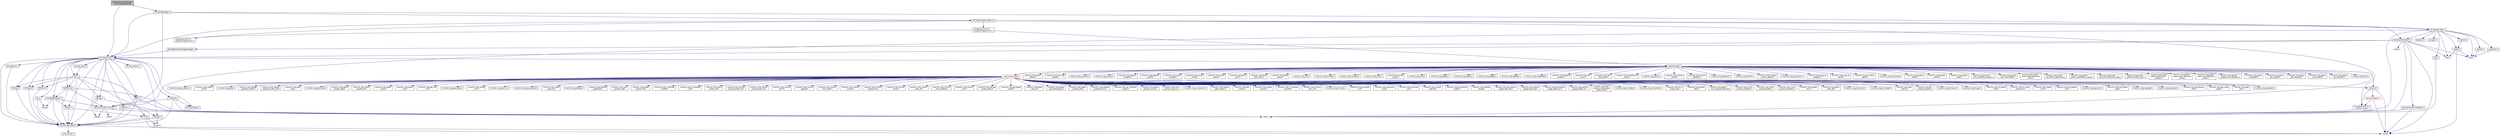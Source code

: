 digraph "libraries/AP_SerialManager/AP_SerialManager.cpp"
{
 // INTERACTIVE_SVG=YES
  edge [fontname="Helvetica",fontsize="10",labelfontname="Helvetica",labelfontsize="10"];
  node [fontname="Helvetica",fontsize="10",shape=record];
  Node1 [label="libraries/AP_SerialManager\l/AP_SerialManager.cpp",height=0.2,width=0.4,color="black", fillcolor="grey75", style="filled", fontcolor="black"];
  Node1 -> Node2 [color="midnightblue",fontsize="10",style="solid",fontname="Helvetica"];
  Node2 [label="AP_HAL/AP_HAL.h",height=0.2,width=0.4,color="black", fillcolor="white", style="filled",URL="$AP__HAL_8h.html"];
  Node2 -> Node3 [color="midnightblue",fontsize="10",style="solid",fontname="Helvetica"];
  Node3 [label="stdint.h",height=0.2,width=0.4,color="grey75", fillcolor="white", style="filled"];
  Node2 -> Node4 [color="midnightblue",fontsize="10",style="solid",fontname="Helvetica"];
  Node4 [label="stdbool.h",height=0.2,width=0.4,color="grey75", fillcolor="white", style="filled"];
  Node2 -> Node5 [color="midnightblue",fontsize="10",style="solid",fontname="Helvetica"];
  Node5 [label="AP_HAL_Namespace.h",height=0.2,width=0.4,color="black", fillcolor="white", style="filled",URL="$AP__HAL__Namespace_8h.html"];
  Node5 -> Node6 [color="midnightblue",fontsize="10",style="solid",fontname="Helvetica"];
  Node6 [label="string.h",height=0.2,width=0.4,color="grey75", fillcolor="white", style="filled"];
  Node5 -> Node7 [color="midnightblue",fontsize="10",style="solid",fontname="Helvetica"];
  Node7 [label="utility/functor.h",height=0.2,width=0.4,color="black", fillcolor="white", style="filled",URL="$functor_8h.html"];
  Node2 -> Node8 [color="midnightblue",fontsize="10",style="solid",fontname="Helvetica"];
  Node8 [label="AP_HAL_Boards.h",height=0.2,width=0.4,color="black", fillcolor="white", style="filled",URL="$AP__HAL__Boards_8h.html"];
  Node2 -> Node9 [color="midnightblue",fontsize="10",style="solid",fontname="Helvetica"];
  Node9 [label="AP_HAL_Macros.h",height=0.2,width=0.4,color="black", fillcolor="white", style="filled",URL="$AP__HAL__Macros_8h.html"];
  Node2 -> Node10 [color="midnightblue",fontsize="10",style="solid",fontname="Helvetica"];
  Node10 [label="AP_HAL_Main.h",height=0.2,width=0.4,color="black", fillcolor="white", style="filled",URL="$AP__HAL__Main_8h.html"];
  Node10 -> Node11 [color="midnightblue",fontsize="10",style="solid",fontname="Helvetica"];
  Node11 [label="HAL.h",height=0.2,width=0.4,color="black", fillcolor="white", style="filled",URL="$HAL_8h.html"];
  Node11 -> Node5 [color="midnightblue",fontsize="10",style="solid",fontname="Helvetica"];
  Node11 -> Node12 [color="midnightblue",fontsize="10",style="solid",fontname="Helvetica"];
  Node12 [label="AnalogIn.h",height=0.2,width=0.4,color="black", fillcolor="white", style="filled",URL="$AnalogIn_8h.html"];
  Node12 -> Node13 [color="midnightblue",fontsize="10",style="solid",fontname="Helvetica"];
  Node13 [label="inttypes.h",height=0.2,width=0.4,color="grey75", fillcolor="white", style="filled"];
  Node12 -> Node5 [color="midnightblue",fontsize="10",style="solid",fontname="Helvetica"];
  Node11 -> Node14 [color="midnightblue",fontsize="10",style="solid",fontname="Helvetica"];
  Node14 [label="GPIO.h",height=0.2,width=0.4,color="black", fillcolor="white", style="filled",URL="$GPIO_8h.html"];
  Node14 -> Node3 [color="midnightblue",fontsize="10",style="solid",fontname="Helvetica"];
  Node14 -> Node5 [color="midnightblue",fontsize="10",style="solid",fontname="Helvetica"];
  Node11 -> Node15 [color="midnightblue",fontsize="10",style="solid",fontname="Helvetica"];
  Node15 [label="RCInput.h",height=0.2,width=0.4,color="black", fillcolor="white", style="filled",URL="$RCInput_8h.html"];
  Node15 -> Node5 [color="midnightblue",fontsize="10",style="solid",fontname="Helvetica"];
  Node11 -> Node16 [color="midnightblue",fontsize="10",style="solid",fontname="Helvetica"];
  Node16 [label="RCOutput.h",height=0.2,width=0.4,color="black", fillcolor="white", style="filled",URL="$RCOutput_8h.html"];
  Node16 -> Node5 [color="midnightblue",fontsize="10",style="solid",fontname="Helvetica"];
  Node11 -> Node17 [color="midnightblue",fontsize="10",style="solid",fontname="Helvetica"];
  Node17 [label="SPIDriver.h",height=0.2,width=0.4,color="black", fillcolor="white", style="filled",URL="$SPIDriver_8h.html"];
  Node17 -> Node5 [color="midnightblue",fontsize="10",style="solid",fontname="Helvetica"];
  Node11 -> Node18 [color="midnightblue",fontsize="10",style="solid",fontname="Helvetica"];
  Node18 [label="Storage.h",height=0.2,width=0.4,color="black", fillcolor="white", style="filled",URL="$Storage_8h.html"];
  Node18 -> Node3 [color="midnightblue",fontsize="10",style="solid",fontname="Helvetica"];
  Node18 -> Node5 [color="midnightblue",fontsize="10",style="solid",fontname="Helvetica"];
  Node11 -> Node19 [color="midnightblue",fontsize="10",style="solid",fontname="Helvetica"];
  Node19 [label="UARTDriver.h",height=0.2,width=0.4,color="black", fillcolor="white", style="filled",URL="$UARTDriver_8h.html"];
  Node19 -> Node3 [color="midnightblue",fontsize="10",style="solid",fontname="Helvetica"];
  Node19 -> Node20 [color="midnightblue",fontsize="10",style="solid",fontname="Helvetica"];
  Node20 [label="AP_Common/AP_Common.h",height=0.2,width=0.4,color="black", fillcolor="white", style="filled",URL="$AP__Common_8h.html",tooltip="Common definitions and utility routines for the ArduPilot libraries. "];
  Node20 -> Node3 [color="midnightblue",fontsize="10",style="solid",fontname="Helvetica"];
  Node20 -> Node21 [color="midnightblue",fontsize="10",style="solid",fontname="Helvetica"];
  Node21 [label="stdlib.h",height=0.2,width=0.4,color="grey75", fillcolor="white", style="filled"];
  Node20 -> Node4 [color="midnightblue",fontsize="10",style="solid",fontname="Helvetica"];
  Node19 -> Node5 [color="midnightblue",fontsize="10",style="solid",fontname="Helvetica"];
  Node19 -> Node22 [color="midnightblue",fontsize="10",style="solid",fontname="Helvetica"];
  Node22 [label="utility/BetterStream.h",height=0.2,width=0.4,color="black", fillcolor="white", style="filled",URL="$BetterStream_8h.html"];
  Node22 -> Node23 [color="midnightblue",fontsize="10",style="solid",fontname="Helvetica"];
  Node23 [label="stdarg.h",height=0.2,width=0.4,color="grey75", fillcolor="white", style="filled"];
  Node22 -> Node20 [color="midnightblue",fontsize="10",style="solid",fontname="Helvetica"];
  Node22 -> Node5 [color="midnightblue",fontsize="10",style="solid",fontname="Helvetica"];
  Node22 -> Node24 [color="midnightblue",fontsize="10",style="solid",fontname="Helvetica"];
  Node24 [label="Stream.h",height=0.2,width=0.4,color="black", fillcolor="white", style="filled",URL="$Stream_8h.html"];
  Node24 -> Node5 [color="midnightblue",fontsize="10",style="solid",fontname="Helvetica"];
  Node24 -> Node25 [color="midnightblue",fontsize="10",style="solid",fontname="Helvetica"];
  Node25 [label="Print.h",height=0.2,width=0.4,color="black", fillcolor="white", style="filled",URL="$Print_8h.html"];
  Node25 -> Node5 [color="midnightblue",fontsize="10",style="solid",fontname="Helvetica"];
  Node25 -> Node13 [color="midnightblue",fontsize="10",style="solid",fontname="Helvetica"];
  Node25 -> Node6 [color="midnightblue",fontsize="10",style="solid",fontname="Helvetica"];
  Node2 -> Node19 [color="midnightblue",fontsize="10",style="solid",fontname="Helvetica"];
  Node2 -> Node26 [color="midnightblue",fontsize="10",style="solid",fontname="Helvetica"];
  Node26 [label="I2CDriver.h",height=0.2,width=0.4,color="black", fillcolor="white", style="filled",URL="$I2CDriver_8h.html"];
  Node26 -> Node3 [color="midnightblue",fontsize="10",style="solid",fontname="Helvetica"];
  Node26 -> Node5 [color="midnightblue",fontsize="10",style="solid",fontname="Helvetica"];
  Node2 -> Node17 [color="midnightblue",fontsize="10",style="solid",fontname="Helvetica"];
  Node2 -> Node12 [color="midnightblue",fontsize="10",style="solid",fontname="Helvetica"];
  Node2 -> Node18 [color="midnightblue",fontsize="10",style="solid",fontname="Helvetica"];
  Node2 -> Node14 [color="midnightblue",fontsize="10",style="solid",fontname="Helvetica"];
  Node2 -> Node15 [color="midnightblue",fontsize="10",style="solid",fontname="Helvetica"];
  Node2 -> Node16 [color="midnightblue",fontsize="10",style="solid",fontname="Helvetica"];
  Node2 -> Node27 [color="midnightblue",fontsize="10",style="solid",fontname="Helvetica"];
  Node27 [label="Scheduler.h",height=0.2,width=0.4,color="black", fillcolor="white", style="filled",URL="$Scheduler_8h.html"];
  Node27 -> Node3 [color="midnightblue",fontsize="10",style="solid",fontname="Helvetica"];
  Node27 -> Node20 [color="midnightblue",fontsize="10",style="solid",fontname="Helvetica"];
  Node27 -> Node8 [color="midnightblue",fontsize="10",style="solid",fontname="Helvetica"];
  Node27 -> Node5 [color="midnightblue",fontsize="10",style="solid",fontname="Helvetica"];
  Node2 -> Node28 [color="midnightblue",fontsize="10",style="solid",fontname="Helvetica"];
  Node28 [label="Semaphores.h",height=0.2,width=0.4,color="black", fillcolor="white", style="filled",URL="$Semaphores_8h.html"];
  Node28 -> Node5 [color="midnightblue",fontsize="10",style="solid",fontname="Helvetica"];
  Node2 -> Node29 [color="midnightblue",fontsize="10",style="solid",fontname="Helvetica"];
  Node29 [label="Util.h",height=0.2,width=0.4,color="black", fillcolor="white", style="filled",URL="$Util_8h.html"];
  Node29 -> Node23 [color="midnightblue",fontsize="10",style="solid",fontname="Helvetica"];
  Node29 -> Node5 [color="midnightblue",fontsize="10",style="solid",fontname="Helvetica"];
  Node2 -> Node25 [color="midnightblue",fontsize="10",style="solid",fontname="Helvetica"];
  Node2 -> Node24 [color="midnightblue",fontsize="10",style="solid",fontname="Helvetica"];
  Node2 -> Node22 [color="midnightblue",fontsize="10",style="solid",fontname="Helvetica"];
  Node2 -> Node11 [color="midnightblue",fontsize="10",style="solid",fontname="Helvetica"];
  Node1 -> Node30 [color="midnightblue",fontsize="10",style="solid",fontname="Helvetica"];
  Node30 [label="AP_SerialManager.h",height=0.2,width=0.4,color="black", fillcolor="white", style="filled",URL="$AP__SerialManager_8h.html"];
  Node30 -> Node31 [color="midnightblue",fontsize="10",style="solid",fontname="Helvetica"];
  Node31 [label="AP_Math/AP_Math.h",height=0.2,width=0.4,color="black", fillcolor="white", style="filled",URL="$AP__Math_8h.html"];
  Node31 -> Node20 [color="midnightblue",fontsize="10",style="solid",fontname="Helvetica"];
  Node31 -> Node32 [color="midnightblue",fontsize="10",style="solid",fontname="Helvetica"];
  Node32 [label="AP_Param/AP_Param.h",height=0.2,width=0.4,color="black", fillcolor="white", style="filled",URL="$AP__Param_8h.html",tooltip="A system for managing and storing variables that are of general interest to the system. "];
  Node32 -> Node2 [color="midnightblue",fontsize="10",style="solid",fontname="Helvetica"];
  Node32 -> Node33 [color="midnightblue",fontsize="10",style="solid",fontname="Helvetica"];
  Node33 [label="stddef.h",height=0.2,width=0.4,color="grey75", fillcolor="white", style="filled"];
  Node32 -> Node6 [color="midnightblue",fontsize="10",style="solid",fontname="Helvetica"];
  Node32 -> Node3 [color="midnightblue",fontsize="10",style="solid",fontname="Helvetica"];
  Node32 -> Node34 [color="midnightblue",fontsize="10",style="solid",fontname="Helvetica"];
  Node34 [label="math.h",height=0.2,width=0.4,color="grey75", fillcolor="white", style="filled"];
  Node32 -> Node35 [color="midnightblue",fontsize="10",style="solid",fontname="Helvetica"];
  Node35 [label="float.h",height=0.2,width=0.4,color="grey75", fillcolor="white", style="filled"];
  Node32 -> Node36 [color="midnightblue",fontsize="10",style="solid",fontname="Helvetica"];
  Node36 [label="AP_Progmem/AP_Progmem.h",height=0.2,width=0.4,color="black", fillcolor="white", style="filled",URL="$AP__Progmem_8h.html"];
  Node36 -> Node6 [color="midnightblue",fontsize="10",style="solid",fontname="Helvetica"];
  Node36 -> Node3 [color="midnightblue",fontsize="10",style="solid",fontname="Helvetica"];
  Node32 -> Node37 [color="midnightblue",fontsize="10",style="solid",fontname="Helvetica"];
  Node37 [label="StorageManager/StorageManager.h",height=0.2,width=0.4,color="black", fillcolor="white", style="filled",URL="$StorageManager_8h.html"];
  Node37 -> Node2 [color="midnightblue",fontsize="10",style="solid",fontname="Helvetica"];
  Node31 -> Node34 [color="midnightblue",fontsize="10",style="solid",fontname="Helvetica"];
  Node31 -> Node3 [color="midnightblue",fontsize="10",style="solid",fontname="Helvetica"];
  Node31 -> Node38 [color="midnightblue",fontsize="10",style="solid",fontname="Helvetica"];
  Node38 [label="rotations.h",height=0.2,width=0.4,color="black", fillcolor="white", style="filled",URL="$rotations_8h.html"];
  Node31 -> Node39 [color="midnightblue",fontsize="10",style="solid",fontname="Helvetica"];
  Node39 [label="vector2.h",height=0.2,width=0.4,color="black", fillcolor="white", style="filled",URL="$vector2_8h.html"];
  Node39 -> Node34 [color="midnightblue",fontsize="10",style="solid",fontname="Helvetica"];
  Node31 -> Node40 [color="midnightblue",fontsize="10",style="solid",fontname="Helvetica"];
  Node40 [label="vector3.h",height=0.2,width=0.4,color="black", fillcolor="white", style="filled",URL="$vector3_8h.html"];
  Node40 -> Node34 [color="midnightblue",fontsize="10",style="solid",fontname="Helvetica"];
  Node40 -> Node35 [color="midnightblue",fontsize="10",style="solid",fontname="Helvetica"];
  Node40 -> Node6 [color="midnightblue",fontsize="10",style="solid",fontname="Helvetica"];
  Node31 -> Node41 [color="midnightblue",fontsize="10",style="solid",fontname="Helvetica"];
  Node41 [label="matrix3.h",height=0.2,width=0.4,color="black", fillcolor="white", style="filled",URL="$matrix3_8h.html"];
  Node41 -> Node40 [color="midnightblue",fontsize="10",style="solid",fontname="Helvetica"];
  Node31 -> Node42 [color="midnightblue",fontsize="10",style="solid",fontname="Helvetica"];
  Node42 [label="quaternion.h",height=0.2,width=0.4,color="black", fillcolor="white", style="filled",URL="$quaternion_8h.html"];
  Node42 -> Node34 [color="midnightblue",fontsize="10",style="solid",fontname="Helvetica"];
  Node31 -> Node43 [color="midnightblue",fontsize="10",style="solid",fontname="Helvetica"];
  Node43 [label="polygon.h",height=0.2,width=0.4,color="black", fillcolor="white", style="filled",URL="$polygon_8h.html"];
  Node31 -> Node44 [color="midnightblue",fontsize="10",style="solid",fontname="Helvetica"];
  Node44 [label="edc.h",height=0.2,width=0.4,color="black", fillcolor="white", style="filled",URL="$edc_8h.html"];
  Node44 -> Node3 [color="midnightblue",fontsize="10",style="solid",fontname="Helvetica"];
  Node31 -> Node35 [color="midnightblue",fontsize="10",style="solid",fontname="Helvetica"];
  Node30 -> Node20 [color="midnightblue",fontsize="10",style="solid",fontname="Helvetica"];
  Node30 -> Node2 [color="midnightblue",fontsize="10",style="solid",fontname="Helvetica"];
  Node30 -> Node45 [color="midnightblue",fontsize="10",style="solid",fontname="Helvetica"];
  Node45 [label="GCS_MAVLink/GCS_MAVLink.h",height=0.2,width=0.4,color="black", fillcolor="white", style="filled",URL="$GCS__MAVLink_8h.html",tooltip="One size fits all header for MAVLink integration. "];
  Node45 -> Node2 [color="midnightblue",fontsize="10",style="solid",fontname="Helvetica"];
  Node45 -> Node32 [color="midnightblue",fontsize="10",style="solid",fontname="Helvetica"];
  Node45 -> Node31 [color="midnightblue",fontsize="10",style="solid",fontname="Helvetica"];
  Node45 -> Node46 [color="midnightblue",fontsize="10",style="solid",fontname="Helvetica"];
  Node46 [label="include/mavlink/v1.0\l/ardupilotmega/version.h",height=0.2,width=0.4,color="black", fillcolor="white", style="filled",URL="$ardupilotmega_2version_8h.html",tooltip="MAVLink comm protocol built from ardupilotmega.xml. "];
  Node45 -> Node47 [color="midnightblue",fontsize="10",style="solid",fontname="Helvetica"];
  Node47 [label="include/mavlink/v1.0\l/mavlink_types.h",height=0.2,width=0.4,color="black", fillcolor="white", style="filled",URL="$mavlink__types_8h.html"];
  Node47 -> Node3 [color="midnightblue",fontsize="10",style="solid",fontname="Helvetica"];
  Node45 -> Node48 [color="midnightblue",fontsize="10",style="solid",fontname="Helvetica"];
  Node48 [label="include/mavlink/v1.0\l/ardupilotmega/mavlink.h",height=0.2,width=0.4,color="black", fillcolor="white", style="filled",URL="$ardupilotmega_2mavlink_8h.html",tooltip="MAVLink comm protocol built from ardupilotmega.xml. "];
  Node48 -> Node46 [color="midnightblue",fontsize="10",style="solid",fontname="Helvetica"];
  Node48 -> Node49 [color="midnightblue",fontsize="10",style="solid",fontname="Helvetica"];
  Node49 [label="ardupilotmega.h",height=0.2,width=0.4,color="black", fillcolor="white", style="filled",URL="$ardupilotmega_8h.html",tooltip="MAVLink comm protocol generated from ardupilotmega.xml. "];
  Node49 -> Node50 [color="midnightblue",fontsize="10",style="solid",fontname="Helvetica"];
  Node50 [label="../protocol.h",height=0.2,width=0.4,color="black", fillcolor="white", style="filled",URL="$protocol_8h.html"];
  Node50 -> Node6 [color="midnightblue",fontsize="10",style="solid",fontname="Helvetica"];
  Node50 -> Node47 [color="midnightblue",fontsize="10",style="solid",fontname="Helvetica"];
  Node50 -> Node51 [color="midnightblue",fontsize="10",style="solid",fontname="Helvetica"];
  Node51 [label="mavlink_helpers.h",height=0.2,width=0.4,color="red", fillcolor="white", style="filled",URL="$mavlink__helpers_8h.html"];
  Node51 -> Node6 [color="midnightblue",fontsize="10",style="solid",fontname="Helvetica"];
  Node51 -> Node47 [color="midnightblue",fontsize="10",style="solid",fontname="Helvetica"];
  Node49 -> Node52 [color="midnightblue",fontsize="10",style="solid",fontname="Helvetica"];
  Node52 [label="../common/common.h",height=0.2,width=0.4,color="red", fillcolor="white", style="filled",URL="$common_8h.html",tooltip="MAVLink comm protocol generated from common.xml. "];
  Node52 -> Node50 [color="midnightblue",fontsize="10",style="solid",fontname="Helvetica"];
  Node52 -> Node53 [color="midnightblue",fontsize="10",style="solid",fontname="Helvetica"];
  Node53 [label="./mavlink_msg_heartbeat.h",height=0.2,width=0.4,color="black", fillcolor="white", style="filled",URL="$mavlink__msg__heartbeat_8h.html"];
  Node52 -> Node54 [color="midnightblue",fontsize="10",style="solid",fontname="Helvetica"];
  Node54 [label="./mavlink_msg_sys_status.h",height=0.2,width=0.4,color="black", fillcolor="white", style="filled",URL="$mavlink__msg__sys__status_8h.html"];
  Node52 -> Node55 [color="midnightblue",fontsize="10",style="solid",fontname="Helvetica"];
  Node55 [label="./mavlink_msg_system\l_time.h",height=0.2,width=0.4,color="black", fillcolor="white", style="filled",URL="$mavlink__msg__system__time_8h.html"];
  Node52 -> Node56 [color="midnightblue",fontsize="10",style="solid",fontname="Helvetica"];
  Node56 [label="./mavlink_msg_ping.h",height=0.2,width=0.4,color="black", fillcolor="white", style="filled",URL="$mavlink__msg__ping_8h.html"];
  Node52 -> Node57 [color="midnightblue",fontsize="10",style="solid",fontname="Helvetica"];
  Node57 [label="./mavlink_msg_change\l_operator_control.h",height=0.2,width=0.4,color="black", fillcolor="white", style="filled",URL="$mavlink__msg__change__operator__control_8h.html"];
  Node52 -> Node58 [color="midnightblue",fontsize="10",style="solid",fontname="Helvetica"];
  Node58 [label="./mavlink_msg_change\l_operator_control_ack.h",height=0.2,width=0.4,color="black", fillcolor="white", style="filled",URL="$mavlink__msg__change__operator__control__ack_8h.html"];
  Node52 -> Node59 [color="midnightblue",fontsize="10",style="solid",fontname="Helvetica"];
  Node59 [label="./mavlink_msg_auth\l_key.h",height=0.2,width=0.4,color="black", fillcolor="white", style="filled",URL="$mavlink__msg__auth__key_8h.html"];
  Node52 -> Node60 [color="midnightblue",fontsize="10",style="solid",fontname="Helvetica"];
  Node60 [label="./mavlink_msg_set_mode.h",height=0.2,width=0.4,color="black", fillcolor="white", style="filled",URL="$mavlink__msg__set__mode_8h.html"];
  Node52 -> Node61 [color="midnightblue",fontsize="10",style="solid",fontname="Helvetica"];
  Node61 [label="./mavlink_msg_param\l_request_read.h",height=0.2,width=0.4,color="black", fillcolor="white", style="filled",URL="$mavlink__msg__param__request__read_8h.html"];
  Node52 -> Node62 [color="midnightblue",fontsize="10",style="solid",fontname="Helvetica"];
  Node62 [label="./mavlink_msg_param\l_request_list.h",height=0.2,width=0.4,color="black", fillcolor="white", style="filled",URL="$mavlink__msg__param__request__list_8h.html"];
  Node52 -> Node63 [color="midnightblue",fontsize="10",style="solid",fontname="Helvetica"];
  Node63 [label="./mavlink_msg_param\l_value.h",height=0.2,width=0.4,color="black", fillcolor="white", style="filled",URL="$mavlink__msg__param__value_8h.html"];
  Node52 -> Node64 [color="midnightblue",fontsize="10",style="solid",fontname="Helvetica"];
  Node64 [label="./mavlink_msg_param\l_set.h",height=0.2,width=0.4,color="black", fillcolor="white", style="filled",URL="$mavlink__msg__param__set_8h.html"];
  Node52 -> Node65 [color="midnightblue",fontsize="10",style="solid",fontname="Helvetica"];
  Node65 [label="./mavlink_msg_gps_raw\l_int.h",height=0.2,width=0.4,color="black", fillcolor="white", style="filled",URL="$mavlink__msg__gps__raw__int_8h.html"];
  Node52 -> Node66 [color="midnightblue",fontsize="10",style="solid",fontname="Helvetica"];
  Node66 [label="./mavlink_msg_gps_status.h",height=0.2,width=0.4,color="black", fillcolor="white", style="filled",URL="$mavlink__msg__gps__status_8h.html"];
  Node52 -> Node67 [color="midnightblue",fontsize="10",style="solid",fontname="Helvetica"];
  Node67 [label="./mavlink_msg_scaled\l_imu.h",height=0.2,width=0.4,color="black", fillcolor="white", style="filled",URL="$mavlink__msg__scaled__imu_8h.html"];
  Node52 -> Node68 [color="midnightblue",fontsize="10",style="solid",fontname="Helvetica"];
  Node68 [label="./mavlink_msg_raw_imu.h",height=0.2,width=0.4,color="black", fillcolor="white", style="filled",URL="$mavlink__msg__raw__imu_8h.html"];
  Node52 -> Node69 [color="midnightblue",fontsize="10",style="solid",fontname="Helvetica"];
  Node69 [label="./mavlink_msg_raw_pressure.h",height=0.2,width=0.4,color="black", fillcolor="white", style="filled",URL="$mavlink__msg__raw__pressure_8h.html"];
  Node52 -> Node70 [color="midnightblue",fontsize="10",style="solid",fontname="Helvetica"];
  Node70 [label="./mavlink_msg_scaled\l_pressure.h",height=0.2,width=0.4,color="black", fillcolor="white", style="filled",URL="$mavlink__msg__scaled__pressure_8h.html"];
  Node52 -> Node71 [color="midnightblue",fontsize="10",style="solid",fontname="Helvetica"];
  Node71 [label="./mavlink_msg_attitude.h",height=0.2,width=0.4,color="black", fillcolor="white", style="filled",URL="$mavlink__msg__attitude_8h.html"];
  Node52 -> Node72 [color="midnightblue",fontsize="10",style="solid",fontname="Helvetica"];
  Node72 [label="./mavlink_msg_attitude\l_quaternion.h",height=0.2,width=0.4,color="black", fillcolor="white", style="filled",URL="$mavlink__msg__attitude__quaternion_8h.html"];
  Node52 -> Node73 [color="midnightblue",fontsize="10",style="solid",fontname="Helvetica"];
  Node73 [label="./mavlink_msg_local\l_position_ned.h",height=0.2,width=0.4,color="black", fillcolor="white", style="filled",URL="$mavlink__msg__local__position__ned_8h.html"];
  Node52 -> Node74 [color="midnightblue",fontsize="10",style="solid",fontname="Helvetica"];
  Node74 [label="./mavlink_msg_global\l_position_int.h",height=0.2,width=0.4,color="black", fillcolor="white", style="filled",URL="$mavlink__msg__global__position__int_8h.html"];
  Node52 -> Node75 [color="midnightblue",fontsize="10",style="solid",fontname="Helvetica"];
  Node75 [label="./mavlink_msg_rc_channels\l_scaled.h",height=0.2,width=0.4,color="black", fillcolor="white", style="filled",URL="$mavlink__msg__rc__channels__scaled_8h.html"];
  Node52 -> Node76 [color="midnightblue",fontsize="10",style="solid",fontname="Helvetica"];
  Node76 [label="./mavlink_msg_rc_channels\l_raw.h",height=0.2,width=0.4,color="black", fillcolor="white", style="filled",URL="$mavlink__msg__rc__channels__raw_8h.html"];
  Node52 -> Node77 [color="midnightblue",fontsize="10",style="solid",fontname="Helvetica"];
  Node77 [label="./mavlink_msg_servo\l_output_raw.h",height=0.2,width=0.4,color="black", fillcolor="white", style="filled",URL="$mavlink__msg__servo__output__raw_8h.html"];
  Node52 -> Node78 [color="midnightblue",fontsize="10",style="solid",fontname="Helvetica"];
  Node78 [label="./mavlink_msg_mission\l_request_partial_list.h",height=0.2,width=0.4,color="black", fillcolor="white", style="filled",URL="$mavlink__msg__mission__request__partial__list_8h.html"];
  Node52 -> Node79 [color="midnightblue",fontsize="10",style="solid",fontname="Helvetica"];
  Node79 [label="./mavlink_msg_mission\l_write_partial_list.h",height=0.2,width=0.4,color="black", fillcolor="white", style="filled",URL="$mavlink__msg__mission__write__partial__list_8h.html"];
  Node52 -> Node80 [color="midnightblue",fontsize="10",style="solid",fontname="Helvetica"];
  Node80 [label="./mavlink_msg_mission\l_item.h",height=0.2,width=0.4,color="black", fillcolor="white", style="filled",URL="$mavlink__msg__mission__item_8h.html"];
  Node52 -> Node81 [color="midnightblue",fontsize="10",style="solid",fontname="Helvetica"];
  Node81 [label="./mavlink_msg_mission\l_request.h",height=0.2,width=0.4,color="black", fillcolor="white", style="filled",URL="$mavlink__msg__mission__request_8h.html"];
  Node52 -> Node82 [color="midnightblue",fontsize="10",style="solid",fontname="Helvetica"];
  Node82 [label="./mavlink_msg_mission\l_set_current.h",height=0.2,width=0.4,color="black", fillcolor="white", style="filled",URL="$mavlink__msg__mission__set__current_8h.html"];
  Node52 -> Node83 [color="midnightblue",fontsize="10",style="solid",fontname="Helvetica"];
  Node83 [label="./mavlink_msg_mission\l_current.h",height=0.2,width=0.4,color="black", fillcolor="white", style="filled",URL="$mavlink__msg__mission__current_8h.html"];
  Node52 -> Node84 [color="midnightblue",fontsize="10",style="solid",fontname="Helvetica"];
  Node84 [label="./mavlink_msg_mission\l_request_list.h",height=0.2,width=0.4,color="black", fillcolor="white", style="filled",URL="$mavlink__msg__mission__request__list_8h.html"];
  Node52 -> Node85 [color="midnightblue",fontsize="10",style="solid",fontname="Helvetica"];
  Node85 [label="./mavlink_msg_mission\l_count.h",height=0.2,width=0.4,color="black", fillcolor="white", style="filled",URL="$mavlink__msg__mission__count_8h.html"];
  Node52 -> Node86 [color="midnightblue",fontsize="10",style="solid",fontname="Helvetica"];
  Node86 [label="./mavlink_msg_mission\l_clear_all.h",height=0.2,width=0.4,color="black", fillcolor="white", style="filled",URL="$mavlink__msg__mission__clear__all_8h.html"];
  Node52 -> Node87 [color="midnightblue",fontsize="10",style="solid",fontname="Helvetica"];
  Node87 [label="./mavlink_msg_mission\l_item_reached.h",height=0.2,width=0.4,color="black", fillcolor="white", style="filled",URL="$mavlink__msg__mission__item__reached_8h.html"];
  Node52 -> Node88 [color="midnightblue",fontsize="10",style="solid",fontname="Helvetica"];
  Node88 [label="./mavlink_msg_mission\l_ack.h",height=0.2,width=0.4,color="black", fillcolor="white", style="filled",URL="$mavlink__msg__mission__ack_8h.html"];
  Node52 -> Node89 [color="midnightblue",fontsize="10",style="solid",fontname="Helvetica"];
  Node89 [label="./mavlink_msg_set_gps\l_global_origin.h",height=0.2,width=0.4,color="black", fillcolor="white", style="filled",URL="$mavlink__msg__set__gps__global__origin_8h.html"];
  Node52 -> Node90 [color="midnightblue",fontsize="10",style="solid",fontname="Helvetica"];
  Node90 [label="./mavlink_msg_gps_global\l_origin.h",height=0.2,width=0.4,color="black", fillcolor="white", style="filled",URL="$mavlink__msg__gps__global__origin_8h.html"];
  Node52 -> Node91 [color="midnightblue",fontsize="10",style="solid",fontname="Helvetica"];
  Node91 [label="./mavlink_msg_param\l_map_rc.h",height=0.2,width=0.4,color="black", fillcolor="white", style="filled",URL="$mavlink__msg__param__map__rc_8h.html"];
  Node52 -> Node92 [color="midnightblue",fontsize="10",style="solid",fontname="Helvetica"];
  Node92 [label="./mavlink_msg_safety\l_set_allowed_area.h",height=0.2,width=0.4,color="black", fillcolor="white", style="filled",URL="$mavlink__msg__safety__set__allowed__area_8h.html"];
  Node52 -> Node93 [color="midnightblue",fontsize="10",style="solid",fontname="Helvetica"];
  Node93 [label="./mavlink_msg_safety\l_allowed_area.h",height=0.2,width=0.4,color="black", fillcolor="white", style="filled",URL="$mavlink__msg__safety__allowed__area_8h.html"];
  Node52 -> Node94 [color="midnightblue",fontsize="10",style="solid",fontname="Helvetica"];
  Node94 [label="./mavlink_msg_attitude\l_quaternion_cov.h",height=0.2,width=0.4,color="black", fillcolor="white", style="filled",URL="$mavlink__msg__attitude__quaternion__cov_8h.html"];
  Node52 -> Node95 [color="midnightblue",fontsize="10",style="solid",fontname="Helvetica"];
  Node95 [label="./mavlink_msg_nav_controller\l_output.h",height=0.2,width=0.4,color="black", fillcolor="white", style="filled",URL="$mavlink__msg__nav__controller__output_8h.html"];
  Node52 -> Node96 [color="midnightblue",fontsize="10",style="solid",fontname="Helvetica"];
  Node96 [label="./mavlink_msg_global\l_position_int_cov.h",height=0.2,width=0.4,color="black", fillcolor="white", style="filled",URL="$mavlink__msg__global__position__int__cov_8h.html"];
  Node52 -> Node97 [color="midnightblue",fontsize="10",style="solid",fontname="Helvetica"];
  Node97 [label="./mavlink_msg_local\l_position_ned_cov.h",height=0.2,width=0.4,color="black", fillcolor="white", style="filled",URL="$mavlink__msg__local__position__ned__cov_8h.html"];
  Node52 -> Node98 [color="midnightblue",fontsize="10",style="solid",fontname="Helvetica"];
  Node98 [label="./mavlink_msg_rc_channels.h",height=0.2,width=0.4,color="black", fillcolor="white", style="filled",URL="$mavlink__msg__rc__channels_8h.html"];
  Node52 -> Node99 [color="midnightblue",fontsize="10",style="solid",fontname="Helvetica"];
  Node99 [label="./mavlink_msg_request\l_data_stream.h",height=0.2,width=0.4,color="black", fillcolor="white", style="filled",URL="$mavlink__msg__request__data__stream_8h.html"];
  Node52 -> Node100 [color="midnightblue",fontsize="10",style="solid",fontname="Helvetica"];
  Node100 [label="./mavlink_msg_data\l_stream.h",height=0.2,width=0.4,color="black", fillcolor="white", style="filled",URL="$mavlink__msg__data__stream_8h.html"];
  Node52 -> Node101 [color="midnightblue",fontsize="10",style="solid",fontname="Helvetica"];
  Node101 [label="./mavlink_msg_manual\l_control.h",height=0.2,width=0.4,color="black", fillcolor="white", style="filled",URL="$mavlink__msg__manual__control_8h.html"];
  Node52 -> Node102 [color="midnightblue",fontsize="10",style="solid",fontname="Helvetica"];
  Node102 [label="./mavlink_msg_rc_channels\l_override.h",height=0.2,width=0.4,color="black", fillcolor="white", style="filled",URL="$mavlink__msg__rc__channels__override_8h.html"];
  Node52 -> Node103 [color="midnightblue",fontsize="10",style="solid",fontname="Helvetica"];
  Node103 [label="./mavlink_msg_mission\l_item_int.h",height=0.2,width=0.4,color="black", fillcolor="white", style="filled",URL="$mavlink__msg__mission__item__int_8h.html"];
  Node52 -> Node104 [color="midnightblue",fontsize="10",style="solid",fontname="Helvetica"];
  Node104 [label="./mavlink_msg_vfr_hud.h",height=0.2,width=0.4,color="black", fillcolor="white", style="filled",URL="$mavlink__msg__vfr__hud_8h.html"];
  Node52 -> Node105 [color="midnightblue",fontsize="10",style="solid",fontname="Helvetica"];
  Node105 [label="./mavlink_msg_command\l_int.h",height=0.2,width=0.4,color="black", fillcolor="white", style="filled",URL="$mavlink__msg__command__int_8h.html"];
  Node52 -> Node106 [color="midnightblue",fontsize="10",style="solid",fontname="Helvetica"];
  Node106 [label="./mavlink_msg_command\l_long.h",height=0.2,width=0.4,color="black", fillcolor="white", style="filled",URL="$mavlink__msg__command__long_8h.html"];
  Node52 -> Node107 [color="midnightblue",fontsize="10",style="solid",fontname="Helvetica"];
  Node107 [label="./mavlink_msg_command\l_ack.h",height=0.2,width=0.4,color="black", fillcolor="white", style="filled",URL="$mavlink__msg__command__ack_8h.html"];
  Node52 -> Node108 [color="midnightblue",fontsize="10",style="solid",fontname="Helvetica"];
  Node108 [label="./mavlink_msg_manual\l_setpoint.h",height=0.2,width=0.4,color="black", fillcolor="white", style="filled",URL="$mavlink__msg__manual__setpoint_8h.html"];
  Node52 -> Node109 [color="midnightblue",fontsize="10",style="solid",fontname="Helvetica"];
  Node109 [label="./mavlink_msg_set_attitude\l_target.h",height=0.2,width=0.4,color="black", fillcolor="white", style="filled",URL="$mavlink__msg__set__attitude__target_8h.html"];
  Node52 -> Node110 [color="midnightblue",fontsize="10",style="solid",fontname="Helvetica"];
  Node110 [label="./mavlink_msg_attitude\l_target.h",height=0.2,width=0.4,color="black", fillcolor="white", style="filled",URL="$mavlink__msg__attitude__target_8h.html"];
  Node52 -> Node111 [color="midnightblue",fontsize="10",style="solid",fontname="Helvetica"];
  Node111 [label="./mavlink_msg_set_position\l_target_local_ned.h",height=0.2,width=0.4,color="black", fillcolor="white", style="filled",URL="$mavlink__msg__set__position__target__local__ned_8h.html"];
  Node52 -> Node112 [color="midnightblue",fontsize="10",style="solid",fontname="Helvetica"];
  Node112 [label="./mavlink_msg_position\l_target_local_ned.h",height=0.2,width=0.4,color="black", fillcolor="white", style="filled",URL="$mavlink__msg__position__target__local__ned_8h.html"];
  Node52 -> Node113 [color="midnightblue",fontsize="10",style="solid",fontname="Helvetica"];
  Node113 [label="./mavlink_msg_set_position\l_target_global_int.h",height=0.2,width=0.4,color="black", fillcolor="white", style="filled",URL="$mavlink__msg__set__position__target__global__int_8h.html"];
  Node52 -> Node114 [color="midnightblue",fontsize="10",style="solid",fontname="Helvetica"];
  Node114 [label="./mavlink_msg_position\l_target_global_int.h",height=0.2,width=0.4,color="black", fillcolor="white", style="filled",URL="$mavlink__msg__position__target__global__int_8h.html"];
  Node52 -> Node115 [color="midnightblue",fontsize="10",style="solid",fontname="Helvetica"];
  Node115 [label="./mavlink_msg_local\l_position_ned_system\l_global_offset.h",height=0.2,width=0.4,color="black", fillcolor="white", style="filled",URL="$mavlink__msg__local__position__ned__system__global__offset_8h.html"];
  Node52 -> Node116 [color="midnightblue",fontsize="10",style="solid",fontname="Helvetica"];
  Node116 [label="./mavlink_msg_hil_state.h",height=0.2,width=0.4,color="black", fillcolor="white", style="filled",URL="$mavlink__msg__hil__state_8h.html"];
  Node52 -> Node117 [color="midnightblue",fontsize="10",style="solid",fontname="Helvetica"];
  Node117 [label="./mavlink_msg_hil_controls.h",height=0.2,width=0.4,color="black", fillcolor="white", style="filled",URL="$mavlink__msg__hil__controls_8h.html"];
  Node52 -> Node118 [color="midnightblue",fontsize="10",style="solid",fontname="Helvetica"];
  Node118 [label="./mavlink_msg_hil_rc\l_inputs_raw.h",height=0.2,width=0.4,color="black", fillcolor="white", style="filled",URL="$mavlink__msg__hil__rc__inputs__raw_8h.html"];
  Node52 -> Node119 [color="midnightblue",fontsize="10",style="solid",fontname="Helvetica"];
  Node119 [label="./mavlink_msg_optical\l_flow.h",height=0.2,width=0.4,color="black", fillcolor="white", style="filled",URL="$mavlink__msg__optical__flow_8h.html"];
  Node52 -> Node120 [color="midnightblue",fontsize="10",style="solid",fontname="Helvetica"];
  Node120 [label="./mavlink_msg_global\l_vision_position_estimate.h",height=0.2,width=0.4,color="black", fillcolor="white", style="filled",URL="$mavlink__msg__global__vision__position__estimate_8h.html"];
  Node52 -> Node121 [color="midnightblue",fontsize="10",style="solid",fontname="Helvetica"];
  Node121 [label="./mavlink_msg_vision\l_position_estimate.h",height=0.2,width=0.4,color="black", fillcolor="white", style="filled",URL="$mavlink__msg__vision__position__estimate_8h.html"];
  Node52 -> Node122 [color="midnightblue",fontsize="10",style="solid",fontname="Helvetica"];
  Node122 [label="./mavlink_msg_vision\l_speed_estimate.h",height=0.2,width=0.4,color="black", fillcolor="white", style="filled",URL="$mavlink__msg__vision__speed__estimate_8h.html"];
  Node52 -> Node123 [color="midnightblue",fontsize="10",style="solid",fontname="Helvetica"];
  Node123 [label="./mavlink_msg_vicon\l_position_estimate.h",height=0.2,width=0.4,color="black", fillcolor="white", style="filled",URL="$mavlink__msg__vicon__position__estimate_8h.html"];
  Node52 -> Node124 [color="midnightblue",fontsize="10",style="solid",fontname="Helvetica"];
  Node124 [label="./mavlink_msg_highres\l_imu.h",height=0.2,width=0.4,color="black", fillcolor="white", style="filled",URL="$mavlink__msg__highres__imu_8h.html"];
  Node52 -> Node125 [color="midnightblue",fontsize="10",style="solid",fontname="Helvetica"];
  Node125 [label="./mavlink_msg_optical\l_flow_rad.h",height=0.2,width=0.4,color="black", fillcolor="white", style="filled",URL="$mavlink__msg__optical__flow__rad_8h.html"];
  Node52 -> Node126 [color="midnightblue",fontsize="10",style="solid",fontname="Helvetica"];
  Node126 [label="./mavlink_msg_hil_sensor.h",height=0.2,width=0.4,color="black", fillcolor="white", style="filled",URL="$mavlink__msg__hil__sensor_8h.html"];
  Node52 -> Node127 [color="midnightblue",fontsize="10",style="solid",fontname="Helvetica"];
  Node127 [label="./mavlink_msg_sim_state.h",height=0.2,width=0.4,color="black", fillcolor="white", style="filled",URL="$mavlink__msg__sim__state_8h.html"];
  Node52 -> Node128 [color="midnightblue",fontsize="10",style="solid",fontname="Helvetica"];
  Node128 [label="./mavlink_msg_radio\l_status.h",height=0.2,width=0.4,color="black", fillcolor="white", style="filled",URL="$mavlink__msg__radio__status_8h.html"];
  Node52 -> Node129 [color="midnightblue",fontsize="10",style="solid",fontname="Helvetica"];
  Node129 [label="./mavlink_msg_file\l_transfer_protocol.h",height=0.2,width=0.4,color="black", fillcolor="white", style="filled",URL="$mavlink__msg__file__transfer__protocol_8h.html"];
  Node52 -> Node130 [color="midnightblue",fontsize="10",style="solid",fontname="Helvetica"];
  Node130 [label="./mavlink_msg_timesync.h",height=0.2,width=0.4,color="black", fillcolor="white", style="filled",URL="$mavlink__msg__timesync_8h.html"];
  Node52 -> Node131 [color="midnightblue",fontsize="10",style="solid",fontname="Helvetica"];
  Node131 [label="./mavlink_msg_hil_gps.h",height=0.2,width=0.4,color="black", fillcolor="white", style="filled",URL="$mavlink__msg__hil__gps_8h.html"];
  Node52 -> Node132 [color="midnightblue",fontsize="10",style="solid",fontname="Helvetica"];
  Node132 [label="./mavlink_msg_hil_optical\l_flow.h",height=0.2,width=0.4,color="black", fillcolor="white", style="filled",URL="$mavlink__msg__hil__optical__flow_8h.html"];
  Node52 -> Node133 [color="midnightblue",fontsize="10",style="solid",fontname="Helvetica"];
  Node133 [label="./mavlink_msg_hil_state\l_quaternion.h",height=0.2,width=0.4,color="black", fillcolor="white", style="filled",URL="$mavlink__msg__hil__state__quaternion_8h.html"];
  Node52 -> Node134 [color="midnightblue",fontsize="10",style="solid",fontname="Helvetica"];
  Node134 [label="./mavlink_msg_scaled\l_imu2.h",height=0.2,width=0.4,color="black", fillcolor="white", style="filled",URL="$mavlink__msg__scaled__imu2_8h.html"];
  Node52 -> Node135 [color="midnightblue",fontsize="10",style="solid",fontname="Helvetica"];
  Node135 [label="./mavlink_msg_log_request\l_list.h",height=0.2,width=0.4,color="black", fillcolor="white", style="filled",URL="$mavlink__msg__log__request__list_8h.html"];
  Node52 -> Node136 [color="midnightblue",fontsize="10",style="solid",fontname="Helvetica"];
  Node136 [label="./mavlink_msg_log_entry.h",height=0.2,width=0.4,color="black", fillcolor="white", style="filled",URL="$mavlink__msg__log__entry_8h.html"];
  Node52 -> Node137 [color="midnightblue",fontsize="10",style="solid",fontname="Helvetica"];
  Node137 [label="./mavlink_msg_log_request\l_data.h",height=0.2,width=0.4,color="black", fillcolor="white", style="filled",URL="$mavlink__msg__log__request__data_8h.html"];
  Node52 -> Node138 [color="midnightblue",fontsize="10",style="solid",fontname="Helvetica"];
  Node138 [label="./mavlink_msg_log_data.h",height=0.2,width=0.4,color="black", fillcolor="white", style="filled",URL="$mavlink__msg__log__data_8h.html"];
  Node52 -> Node139 [color="midnightblue",fontsize="10",style="solid",fontname="Helvetica"];
  Node139 [label="./mavlink_msg_log_erase.h",height=0.2,width=0.4,color="black", fillcolor="white", style="filled",URL="$mavlink__msg__log__erase_8h.html"];
  Node52 -> Node140 [color="midnightblue",fontsize="10",style="solid",fontname="Helvetica"];
  Node140 [label="./mavlink_msg_log_request\l_end.h",height=0.2,width=0.4,color="black", fillcolor="white", style="filled",URL="$mavlink__msg__log__request__end_8h.html"];
  Node52 -> Node141 [color="midnightblue",fontsize="10",style="solid",fontname="Helvetica"];
  Node141 [label="./mavlink_msg_gps_inject\l_data.h",height=0.2,width=0.4,color="black", fillcolor="white", style="filled",URL="$mavlink__msg__gps__inject__data_8h.html"];
  Node52 -> Node142 [color="midnightblue",fontsize="10",style="solid",fontname="Helvetica"];
  Node142 [label="./mavlink_msg_gps2\l_raw.h",height=0.2,width=0.4,color="black", fillcolor="white", style="filled",URL="$mavlink__msg__gps2__raw_8h.html"];
  Node49 -> Node143 [color="midnightblue",fontsize="10",style="solid",fontname="Helvetica"];
  Node143 [label="./mavlink_msg_sensor\l_offsets.h",height=0.2,width=0.4,color="black", fillcolor="white", style="filled",URL="$mavlink__msg__sensor__offsets_8h.html"];
  Node49 -> Node144 [color="midnightblue",fontsize="10",style="solid",fontname="Helvetica"];
  Node144 [label="./mavlink_msg_set_mag\l_offsets.h",height=0.2,width=0.4,color="black", fillcolor="white", style="filled",URL="$mavlink__msg__set__mag__offsets_8h.html"];
  Node49 -> Node145 [color="midnightblue",fontsize="10",style="solid",fontname="Helvetica"];
  Node145 [label="./mavlink_msg_meminfo.h",height=0.2,width=0.4,color="black", fillcolor="white", style="filled",URL="$mavlink__msg__meminfo_8h.html"];
  Node49 -> Node146 [color="midnightblue",fontsize="10",style="solid",fontname="Helvetica"];
  Node146 [label="./mavlink_msg_ap_adc.h",height=0.2,width=0.4,color="black", fillcolor="white", style="filled",URL="$mavlink__msg__ap__adc_8h.html"];
  Node49 -> Node147 [color="midnightblue",fontsize="10",style="solid",fontname="Helvetica"];
  Node147 [label="./mavlink_msg_digicam\l_configure.h",height=0.2,width=0.4,color="black", fillcolor="white", style="filled",URL="$mavlink__msg__digicam__configure_8h.html"];
  Node49 -> Node148 [color="midnightblue",fontsize="10",style="solid",fontname="Helvetica"];
  Node148 [label="./mavlink_msg_digicam\l_control.h",height=0.2,width=0.4,color="black", fillcolor="white", style="filled",URL="$mavlink__msg__digicam__control_8h.html"];
  Node49 -> Node149 [color="midnightblue",fontsize="10",style="solid",fontname="Helvetica"];
  Node149 [label="./mavlink_msg_mount\l_configure.h",height=0.2,width=0.4,color="black", fillcolor="white", style="filled",URL="$mavlink__msg__mount__configure_8h.html"];
  Node49 -> Node150 [color="midnightblue",fontsize="10",style="solid",fontname="Helvetica"];
  Node150 [label="./mavlink_msg_mount\l_control.h",height=0.2,width=0.4,color="black", fillcolor="white", style="filled",URL="$mavlink__msg__mount__control_8h.html"];
  Node49 -> Node151 [color="midnightblue",fontsize="10",style="solid",fontname="Helvetica"];
  Node151 [label="./mavlink_msg_mount\l_status.h",height=0.2,width=0.4,color="black", fillcolor="white", style="filled",URL="$mavlink__msg__mount__status_8h.html"];
  Node49 -> Node152 [color="midnightblue",fontsize="10",style="solid",fontname="Helvetica"];
  Node152 [label="./mavlink_msg_fence\l_point.h",height=0.2,width=0.4,color="black", fillcolor="white", style="filled",URL="$mavlink__msg__fence__point_8h.html"];
  Node49 -> Node153 [color="midnightblue",fontsize="10",style="solid",fontname="Helvetica"];
  Node153 [label="./mavlink_msg_fence\l_fetch_point.h",height=0.2,width=0.4,color="black", fillcolor="white", style="filled",URL="$mavlink__msg__fence__fetch__point_8h.html"];
  Node49 -> Node154 [color="midnightblue",fontsize="10",style="solid",fontname="Helvetica"];
  Node154 [label="./mavlink_msg_fence\l_status.h",height=0.2,width=0.4,color="black", fillcolor="white", style="filled",URL="$mavlink__msg__fence__status_8h.html"];
  Node49 -> Node155 [color="midnightblue",fontsize="10",style="solid",fontname="Helvetica"];
  Node155 [label="./mavlink_msg_ahrs.h",height=0.2,width=0.4,color="black", fillcolor="white", style="filled",URL="$mavlink__msg__ahrs_8h.html"];
  Node49 -> Node156 [color="midnightblue",fontsize="10",style="solid",fontname="Helvetica"];
  Node156 [label="./mavlink_msg_simstate.h",height=0.2,width=0.4,color="black", fillcolor="white", style="filled",URL="$mavlink__msg__simstate_8h.html"];
  Node49 -> Node157 [color="midnightblue",fontsize="10",style="solid",fontname="Helvetica"];
  Node157 [label="./mavlink_msg_hwstatus.h",height=0.2,width=0.4,color="black", fillcolor="white", style="filled",URL="$mavlink__msg__hwstatus_8h.html"];
  Node49 -> Node158 [color="midnightblue",fontsize="10",style="solid",fontname="Helvetica"];
  Node158 [label="./mavlink_msg_radio.h",height=0.2,width=0.4,color="black", fillcolor="white", style="filled",URL="$mavlink__msg__radio_8h.html"];
  Node49 -> Node159 [color="midnightblue",fontsize="10",style="solid",fontname="Helvetica"];
  Node159 [label="./mavlink_msg_limits\l_status.h",height=0.2,width=0.4,color="black", fillcolor="white", style="filled",URL="$mavlink__msg__limits__status_8h.html"];
  Node49 -> Node160 [color="midnightblue",fontsize="10",style="solid",fontname="Helvetica"];
  Node160 [label="./mavlink_msg_wind.h",height=0.2,width=0.4,color="black", fillcolor="white", style="filled",URL="$mavlink__msg__wind_8h.html"];
  Node49 -> Node161 [color="midnightblue",fontsize="10",style="solid",fontname="Helvetica"];
  Node161 [label="./mavlink_msg_data16.h",height=0.2,width=0.4,color="black", fillcolor="white", style="filled",URL="$mavlink__msg__data16_8h.html"];
  Node49 -> Node162 [color="midnightblue",fontsize="10",style="solid",fontname="Helvetica"];
  Node162 [label="./mavlink_msg_data32.h",height=0.2,width=0.4,color="black", fillcolor="white", style="filled",URL="$mavlink__msg__data32_8h.html"];
  Node49 -> Node163 [color="midnightblue",fontsize="10",style="solid",fontname="Helvetica"];
  Node163 [label="./mavlink_msg_data64.h",height=0.2,width=0.4,color="black", fillcolor="white", style="filled",URL="$mavlink__msg__data64_8h.html"];
  Node49 -> Node164 [color="midnightblue",fontsize="10",style="solid",fontname="Helvetica"];
  Node164 [label="./mavlink_msg_data96.h",height=0.2,width=0.4,color="black", fillcolor="white", style="filled",URL="$mavlink__msg__data96_8h.html"];
  Node49 -> Node165 [color="midnightblue",fontsize="10",style="solid",fontname="Helvetica"];
  Node165 [label="./mavlink_msg_rangefinder.h",height=0.2,width=0.4,color="black", fillcolor="white", style="filled",URL="$mavlink__msg__rangefinder_8h.html"];
  Node49 -> Node166 [color="midnightblue",fontsize="10",style="solid",fontname="Helvetica"];
  Node166 [label="./mavlink_msg_airspeed\l_autocal.h",height=0.2,width=0.4,color="black", fillcolor="white", style="filled",URL="$mavlink__msg__airspeed__autocal_8h.html"];
  Node49 -> Node167 [color="midnightblue",fontsize="10",style="solid",fontname="Helvetica"];
  Node167 [label="./mavlink_msg_rally\l_point.h",height=0.2,width=0.4,color="black", fillcolor="white", style="filled",URL="$mavlink__msg__rally__point_8h.html"];
  Node49 -> Node168 [color="midnightblue",fontsize="10",style="solid",fontname="Helvetica"];
  Node168 [label="./mavlink_msg_rally\l_fetch_point.h",height=0.2,width=0.4,color="black", fillcolor="white", style="filled",URL="$mavlink__msg__rally__fetch__point_8h.html"];
  Node49 -> Node169 [color="midnightblue",fontsize="10",style="solid",fontname="Helvetica"];
  Node169 [label="./mavlink_msg_compassmot\l_status.h",height=0.2,width=0.4,color="black", fillcolor="white", style="filled",URL="$mavlink__msg__compassmot__status_8h.html"];
  Node49 -> Node170 [color="midnightblue",fontsize="10",style="solid",fontname="Helvetica"];
  Node170 [label="./mavlink_msg_ahrs2.h",height=0.2,width=0.4,color="black", fillcolor="white", style="filled",URL="$mavlink__msg__ahrs2_8h.html"];
  Node49 -> Node171 [color="midnightblue",fontsize="10",style="solid",fontname="Helvetica"];
  Node171 [label="./mavlink_msg_camera\l_status.h",height=0.2,width=0.4,color="black", fillcolor="white", style="filled",URL="$mavlink__msg__camera__status_8h.html"];
  Node49 -> Node172 [color="midnightblue",fontsize="10",style="solid",fontname="Helvetica"];
  Node172 [label="./mavlink_msg_camera\l_feedback.h",height=0.2,width=0.4,color="black", fillcolor="white", style="filled",URL="$mavlink__msg__camera__feedback_8h.html"];
  Node49 -> Node173 [color="midnightblue",fontsize="10",style="solid",fontname="Helvetica"];
  Node173 [label="./mavlink_msg_battery2.h",height=0.2,width=0.4,color="black", fillcolor="white", style="filled",URL="$mavlink__msg__battery2_8h.html"];
  Node49 -> Node174 [color="midnightblue",fontsize="10",style="solid",fontname="Helvetica"];
  Node174 [label="./mavlink_msg_ahrs3.h",height=0.2,width=0.4,color="black", fillcolor="white", style="filled",URL="$mavlink__msg__ahrs3_8h.html"];
  Node49 -> Node175 [color="midnightblue",fontsize="10",style="solid",fontname="Helvetica"];
  Node175 [label="./mavlink_msg_autopilot\l_version_request.h",height=0.2,width=0.4,color="black", fillcolor="white", style="filled",URL="$mavlink__msg__autopilot__version__request_8h.html"];
  Node49 -> Node176 [color="midnightblue",fontsize="10",style="solid",fontname="Helvetica"];
  Node176 [label="./mavlink_msg_led_control.h",height=0.2,width=0.4,color="black", fillcolor="white", style="filled",URL="$mavlink__msg__led__control_8h.html"];
  Node49 -> Node177 [color="midnightblue",fontsize="10",style="solid",fontname="Helvetica"];
  Node177 [label="./mavlink_msg_mag_cal\l_progress.h",height=0.2,width=0.4,color="black", fillcolor="white", style="filled",URL="$mavlink__msg__mag__cal__progress_8h.html"];
  Node49 -> Node178 [color="midnightblue",fontsize="10",style="solid",fontname="Helvetica"];
  Node178 [label="./mavlink_msg_mag_cal\l_report.h",height=0.2,width=0.4,color="black", fillcolor="white", style="filled",URL="$mavlink__msg__mag__cal__report_8h.html"];
  Node49 -> Node179 [color="midnightblue",fontsize="10",style="solid",fontname="Helvetica"];
  Node179 [label="./mavlink_msg_ekf_status\l_report.h",height=0.2,width=0.4,color="black", fillcolor="white", style="filled",URL="$mavlink__msg__ekf__status__report_8h.html"];
  Node49 -> Node180 [color="midnightblue",fontsize="10",style="solid",fontname="Helvetica"];
  Node180 [label="./mavlink_msg_pid_tuning.h",height=0.2,width=0.4,color="black", fillcolor="white", style="filled",URL="$mavlink__msg__pid__tuning_8h.html"];
  Node49 -> Node181 [color="midnightblue",fontsize="10",style="solid",fontname="Helvetica"];
  Node181 [label="./mavlink_msg_gimbal\l_report.h",height=0.2,width=0.4,color="black", fillcolor="white", style="filled",URL="$mavlink__msg__gimbal__report_8h.html"];
  Node49 -> Node182 [color="midnightblue",fontsize="10",style="solid",fontname="Helvetica"];
  Node182 [label="./mavlink_msg_gimbal\l_control.h",height=0.2,width=0.4,color="black", fillcolor="white", style="filled",URL="$mavlink__msg__gimbal__control_8h.html"];
  Node49 -> Node183 [color="midnightblue",fontsize="10",style="solid",fontname="Helvetica"];
  Node183 [label="./mavlink_msg_gimbal\l_reset.h",height=0.2,width=0.4,color="black", fillcolor="white", style="filled",URL="$mavlink__msg__gimbal__reset_8h.html"];
  Node49 -> Node184 [color="midnightblue",fontsize="10",style="solid",fontname="Helvetica"];
  Node184 [label="./mavlink_msg_gimbal\l_axis_calibration_progress.h",height=0.2,width=0.4,color="black", fillcolor="white", style="filled",URL="$mavlink__msg__gimbal__axis__calibration__progress_8h.html"];
  Node49 -> Node185 [color="midnightblue",fontsize="10",style="solid",fontname="Helvetica"];
  Node185 [label="./mavlink_msg_gimbal\l_set_home_offsets.h",height=0.2,width=0.4,color="black", fillcolor="white", style="filled",URL="$mavlink__msg__gimbal__set__home__offsets_8h.html"];
  Node49 -> Node186 [color="midnightblue",fontsize="10",style="solid",fontname="Helvetica"];
  Node186 [label="./mavlink_msg_gimbal\l_home_offset_calibration\l_result.h",height=0.2,width=0.4,color="black", fillcolor="white", style="filled",URL="$mavlink__msg__gimbal__home__offset__calibration__result_8h.html"];
  Node49 -> Node187 [color="midnightblue",fontsize="10",style="solid",fontname="Helvetica"];
  Node187 [label="./mavlink_msg_gimbal\l_set_factory_parameters.h",height=0.2,width=0.4,color="black", fillcolor="white", style="filled",URL="$mavlink__msg__gimbal__set__factory__parameters_8h.html"];
  Node49 -> Node188 [color="midnightblue",fontsize="10",style="solid",fontname="Helvetica"];
  Node188 [label="./mavlink_msg_gimbal\l_factory_parameters_loaded.h",height=0.2,width=0.4,color="black", fillcolor="white", style="filled",URL="$mavlink__msg__gimbal__factory__parameters__loaded_8h.html"];
  Node49 -> Node189 [color="midnightblue",fontsize="10",style="solid",fontname="Helvetica"];
  Node189 [label="./mavlink_msg_gimbal\l_erase_firmware_and_config.h",height=0.2,width=0.4,color="black", fillcolor="white", style="filled",URL="$mavlink__msg__gimbal__erase__firmware__and__config_8h.html"];
  Node49 -> Node190 [color="midnightblue",fontsize="10",style="solid",fontname="Helvetica"];
  Node190 [label="./mavlink_msg_gimbal\l_perform_factory_tests.h",height=0.2,width=0.4,color="black", fillcolor="white", style="filled",URL="$mavlink__msg__gimbal__perform__factory__tests_8h.html"];
  Node49 -> Node191 [color="midnightblue",fontsize="10",style="solid",fontname="Helvetica"];
  Node191 [label="./mavlink_msg_gimbal\l_report_factory_tests\l_progress.h",height=0.2,width=0.4,color="black", fillcolor="white", style="filled",URL="$mavlink__msg__gimbal__report__factory__tests__progress_8h.html"];
  Node49 -> Node192 [color="midnightblue",fontsize="10",style="solid",fontname="Helvetica"];
  Node192 [label="./mavlink_msg_gimbal\l_request_axis_calibration\l_status.h",height=0.2,width=0.4,color="black", fillcolor="white", style="filled",URL="$mavlink__msg__gimbal__request__axis__calibration__status_8h.html"];
  Node49 -> Node193 [color="midnightblue",fontsize="10",style="solid",fontname="Helvetica"];
  Node193 [label="./mavlink_msg_gimbal\l_report_axis_calibration\l_status.h",height=0.2,width=0.4,color="black", fillcolor="white", style="filled",URL="$mavlink__msg__gimbal__report__axis__calibration__status_8h.html"];
  Node49 -> Node194 [color="midnightblue",fontsize="10",style="solid",fontname="Helvetica"];
  Node194 [label="./mavlink_msg_gimbal\l_request_axis_calibration.h",height=0.2,width=0.4,color="black", fillcolor="white", style="filled",URL="$mavlink__msg__gimbal__request__axis__calibration_8h.html"];
  Node49 -> Node195 [color="midnightblue",fontsize="10",style="solid",fontname="Helvetica"];
  Node195 [label="./mavlink_msg_gopro\l_heartbeat.h",height=0.2,width=0.4,color="black", fillcolor="white", style="filled",URL="$mavlink__msg__gopro__heartbeat_8h.html"];
  Node49 -> Node196 [color="midnightblue",fontsize="10",style="solid",fontname="Helvetica"];
  Node196 [label="./mavlink_msg_gopro\l_get_request.h",height=0.2,width=0.4,color="black", fillcolor="white", style="filled",URL="$mavlink__msg__gopro__get__request_8h.html"];
  Node49 -> Node197 [color="midnightblue",fontsize="10",style="solid",fontname="Helvetica"];
  Node197 [label="./mavlink_msg_gopro\l_get_response.h",height=0.2,width=0.4,color="black", fillcolor="white", style="filled",URL="$mavlink__msg__gopro__get__response_8h.html"];
  Node49 -> Node198 [color="midnightblue",fontsize="10",style="solid",fontname="Helvetica"];
  Node198 [label="./mavlink_msg_gopro\l_set_request.h",height=0.2,width=0.4,color="black", fillcolor="white", style="filled",URL="$mavlink__msg__gopro__set__request_8h.html"];
  Node49 -> Node199 [color="midnightblue",fontsize="10",style="solid",fontname="Helvetica"];
  Node199 [label="./mavlink_msg_gopro\l_set_response.h",height=0.2,width=0.4,color="black", fillcolor="white", style="filled",URL="$mavlink__msg__gopro__set__response_8h.html"];
  Node49 -> Node200 [color="midnightblue",fontsize="10",style="solid",fontname="Helvetica"];
  Node200 [label="./mavlink_msg_rpm.h",height=0.2,width=0.4,color="black", fillcolor="white", style="filled",URL="$mavlink__msg__rpm_8h.html"];
}
